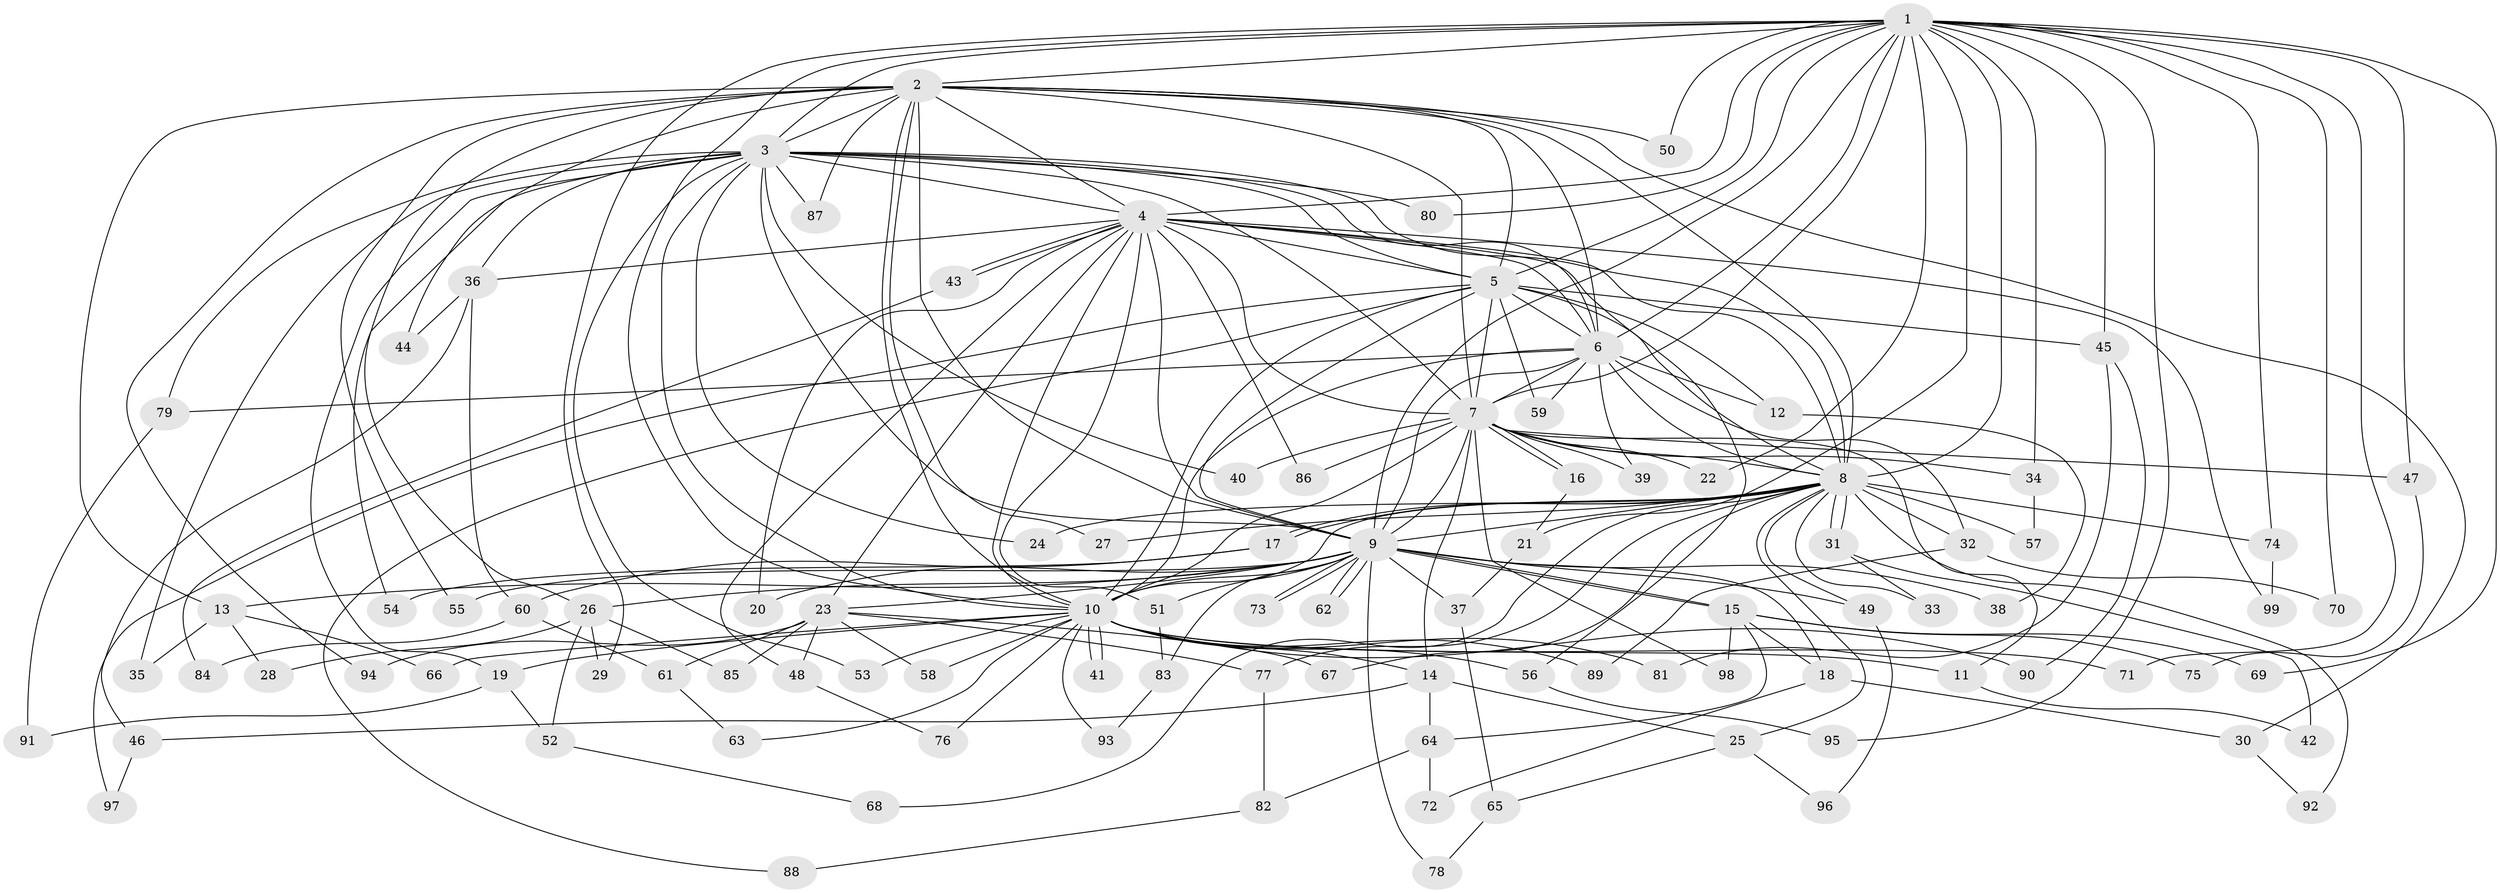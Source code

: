// Generated by graph-tools (version 1.1) at 2025/13/03/09/25 04:13:46]
// undirected, 99 vertices, 223 edges
graph export_dot {
graph [start="1"]
  node [color=gray90,style=filled];
  1;
  2;
  3;
  4;
  5;
  6;
  7;
  8;
  9;
  10;
  11;
  12;
  13;
  14;
  15;
  16;
  17;
  18;
  19;
  20;
  21;
  22;
  23;
  24;
  25;
  26;
  27;
  28;
  29;
  30;
  31;
  32;
  33;
  34;
  35;
  36;
  37;
  38;
  39;
  40;
  41;
  42;
  43;
  44;
  45;
  46;
  47;
  48;
  49;
  50;
  51;
  52;
  53;
  54;
  55;
  56;
  57;
  58;
  59;
  60;
  61;
  62;
  63;
  64;
  65;
  66;
  67;
  68;
  69;
  70;
  71;
  72;
  73;
  74;
  75;
  76;
  77;
  78;
  79;
  80;
  81;
  82;
  83;
  84;
  85;
  86;
  87;
  88;
  89;
  90;
  91;
  92;
  93;
  94;
  95;
  96;
  97;
  98;
  99;
  1 -- 2;
  1 -- 3;
  1 -- 4;
  1 -- 5;
  1 -- 6;
  1 -- 7;
  1 -- 8;
  1 -- 9;
  1 -- 10;
  1 -- 21;
  1 -- 22;
  1 -- 29;
  1 -- 34;
  1 -- 45;
  1 -- 47;
  1 -- 50;
  1 -- 69;
  1 -- 70;
  1 -- 71;
  1 -- 74;
  1 -- 80;
  1 -- 95;
  2 -- 3;
  2 -- 4;
  2 -- 5;
  2 -- 6;
  2 -- 7;
  2 -- 8;
  2 -- 9;
  2 -- 10;
  2 -- 13;
  2 -- 26;
  2 -- 27;
  2 -- 30;
  2 -- 44;
  2 -- 50;
  2 -- 55;
  2 -- 87;
  2 -- 94;
  3 -- 4;
  3 -- 5;
  3 -- 6;
  3 -- 7;
  3 -- 8;
  3 -- 9;
  3 -- 10;
  3 -- 19;
  3 -- 24;
  3 -- 35;
  3 -- 36;
  3 -- 40;
  3 -- 53;
  3 -- 54;
  3 -- 79;
  3 -- 80;
  3 -- 87;
  4 -- 5;
  4 -- 6;
  4 -- 7;
  4 -- 8;
  4 -- 9;
  4 -- 10;
  4 -- 20;
  4 -- 23;
  4 -- 36;
  4 -- 43;
  4 -- 43;
  4 -- 48;
  4 -- 51;
  4 -- 56;
  4 -- 86;
  4 -- 99;
  5 -- 6;
  5 -- 7;
  5 -- 8;
  5 -- 9;
  5 -- 10;
  5 -- 12;
  5 -- 45;
  5 -- 59;
  5 -- 88;
  5 -- 97;
  6 -- 7;
  6 -- 8;
  6 -- 9;
  6 -- 10;
  6 -- 12;
  6 -- 32;
  6 -- 39;
  6 -- 59;
  6 -- 79;
  7 -- 8;
  7 -- 9;
  7 -- 10;
  7 -- 11;
  7 -- 14;
  7 -- 16;
  7 -- 16;
  7 -- 22;
  7 -- 34;
  7 -- 39;
  7 -- 40;
  7 -- 47;
  7 -- 86;
  7 -- 98;
  8 -- 9;
  8 -- 10;
  8 -- 17;
  8 -- 17;
  8 -- 24;
  8 -- 25;
  8 -- 27;
  8 -- 31;
  8 -- 31;
  8 -- 32;
  8 -- 33;
  8 -- 49;
  8 -- 57;
  8 -- 67;
  8 -- 68;
  8 -- 74;
  8 -- 77;
  8 -- 92;
  9 -- 10;
  9 -- 13;
  9 -- 15;
  9 -- 15;
  9 -- 18;
  9 -- 20;
  9 -- 23;
  9 -- 26;
  9 -- 37;
  9 -- 38;
  9 -- 49;
  9 -- 51;
  9 -- 55;
  9 -- 62;
  9 -- 62;
  9 -- 73;
  9 -- 73;
  9 -- 78;
  9 -- 83;
  10 -- 11;
  10 -- 14;
  10 -- 19;
  10 -- 41;
  10 -- 41;
  10 -- 53;
  10 -- 56;
  10 -- 58;
  10 -- 63;
  10 -- 66;
  10 -- 71;
  10 -- 76;
  10 -- 81;
  10 -- 89;
  10 -- 90;
  10 -- 93;
  11 -- 42;
  12 -- 38;
  13 -- 28;
  13 -- 35;
  13 -- 66;
  14 -- 25;
  14 -- 46;
  14 -- 64;
  15 -- 18;
  15 -- 64;
  15 -- 69;
  15 -- 75;
  15 -- 98;
  16 -- 21;
  17 -- 54;
  17 -- 60;
  18 -- 30;
  18 -- 72;
  19 -- 52;
  19 -- 91;
  21 -- 37;
  23 -- 48;
  23 -- 58;
  23 -- 61;
  23 -- 67;
  23 -- 77;
  23 -- 85;
  23 -- 94;
  25 -- 65;
  25 -- 96;
  26 -- 28;
  26 -- 29;
  26 -- 52;
  26 -- 85;
  30 -- 92;
  31 -- 33;
  31 -- 42;
  32 -- 70;
  32 -- 89;
  34 -- 57;
  36 -- 44;
  36 -- 46;
  36 -- 60;
  37 -- 65;
  43 -- 84;
  45 -- 81;
  45 -- 90;
  46 -- 97;
  47 -- 75;
  48 -- 76;
  49 -- 96;
  51 -- 83;
  52 -- 68;
  56 -- 95;
  60 -- 61;
  60 -- 84;
  61 -- 63;
  64 -- 72;
  64 -- 82;
  65 -- 78;
  74 -- 99;
  77 -- 82;
  79 -- 91;
  82 -- 88;
  83 -- 93;
}
